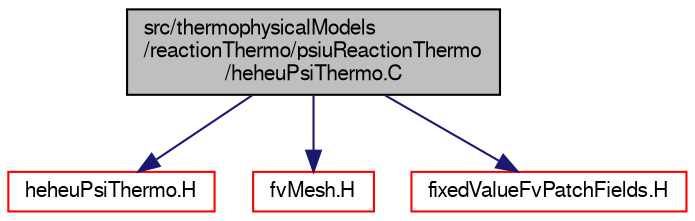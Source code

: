 digraph "src/thermophysicalModels/reactionThermo/psiuReactionThermo/heheuPsiThermo.C"
{
  bgcolor="transparent";
  edge [fontname="FreeSans",fontsize="10",labelfontname="FreeSans",labelfontsize="10"];
  node [fontname="FreeSans",fontsize="10",shape=record];
  Node0 [label="src/thermophysicalModels\l/reactionThermo/psiuReactionThermo\l/heheuPsiThermo.C",height=0.2,width=0.4,color="black", fillcolor="grey75", style="filled", fontcolor="black"];
  Node0 -> Node1 [color="midnightblue",fontsize="10",style="solid",fontname="FreeSans"];
  Node1 [label="heheuPsiThermo.H",height=0.2,width=0.4,color="red",URL="$a16229.html"];
  Node0 -> Node4 [color="midnightblue",fontsize="10",style="solid",fontname="FreeSans"];
  Node4 [label="fvMesh.H",height=0.2,width=0.4,color="red",URL="$a03533.html"];
  Node0 -> Node271 [color="midnightblue",fontsize="10",style="solid",fontname="FreeSans"];
  Node271 [label="fixedValueFvPatchFields.H",height=0.2,width=0.4,color="red",URL="$a01484.html"];
}
